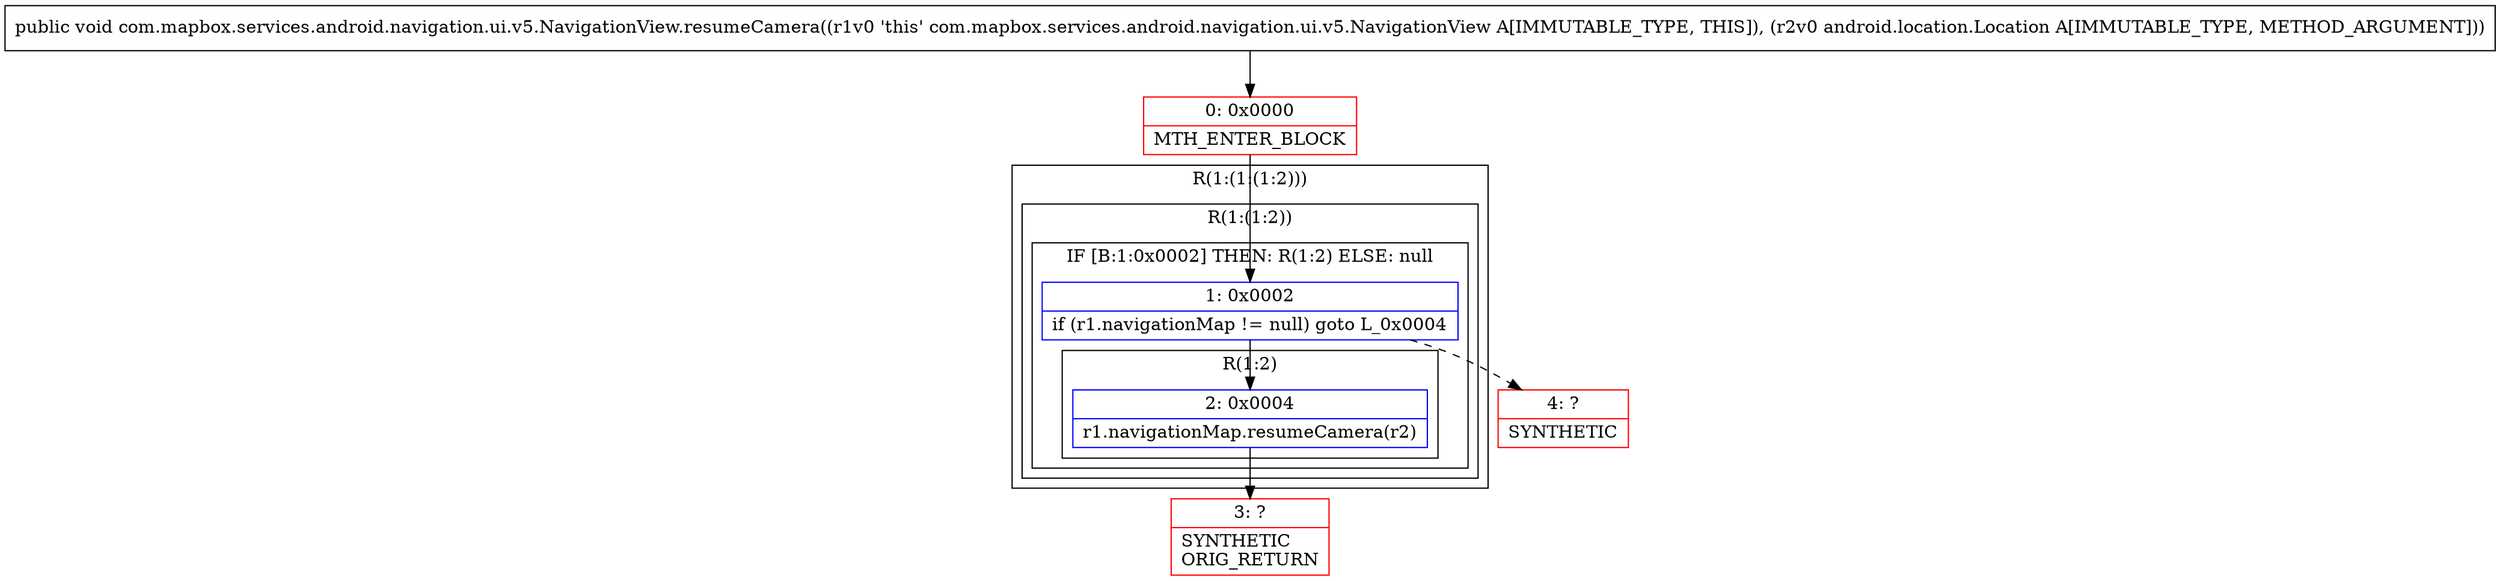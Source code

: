 digraph "CFG forcom.mapbox.services.android.navigation.ui.v5.NavigationView.resumeCamera(Landroid\/location\/Location;)V" {
subgraph cluster_Region_1372087979 {
label = "R(1:(1:(1:2)))";
node [shape=record,color=blue];
subgraph cluster_Region_132058200 {
label = "R(1:(1:2))";
node [shape=record,color=blue];
subgraph cluster_IfRegion_2088952280 {
label = "IF [B:1:0x0002] THEN: R(1:2) ELSE: null";
node [shape=record,color=blue];
Node_1 [shape=record,label="{1\:\ 0x0002|if (r1.navigationMap != null) goto L_0x0004\l}"];
subgraph cluster_Region_2032461279 {
label = "R(1:2)";
node [shape=record,color=blue];
Node_2 [shape=record,label="{2\:\ 0x0004|r1.navigationMap.resumeCamera(r2)\l}"];
}
}
}
}
Node_0 [shape=record,color=red,label="{0\:\ 0x0000|MTH_ENTER_BLOCK\l}"];
Node_3 [shape=record,color=red,label="{3\:\ ?|SYNTHETIC\lORIG_RETURN\l}"];
Node_4 [shape=record,color=red,label="{4\:\ ?|SYNTHETIC\l}"];
MethodNode[shape=record,label="{public void com.mapbox.services.android.navigation.ui.v5.NavigationView.resumeCamera((r1v0 'this' com.mapbox.services.android.navigation.ui.v5.NavigationView A[IMMUTABLE_TYPE, THIS]), (r2v0 android.location.Location A[IMMUTABLE_TYPE, METHOD_ARGUMENT])) }"];
MethodNode -> Node_0;
Node_1 -> Node_2;
Node_1 -> Node_4[style=dashed];
Node_2 -> Node_3;
Node_0 -> Node_1;
}

